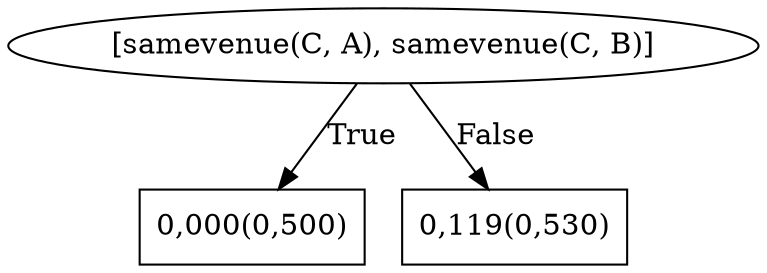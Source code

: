 digraph G{ 
1[label = "[samevenue(C, A), samevenue(C, B)]"];
1 -> 2[label="True"];
1 -> 3[label="False"];
2[shape = box,label = "0,000(0,500)"];
3[shape = box,label = "0,119(0,530)"];
}
